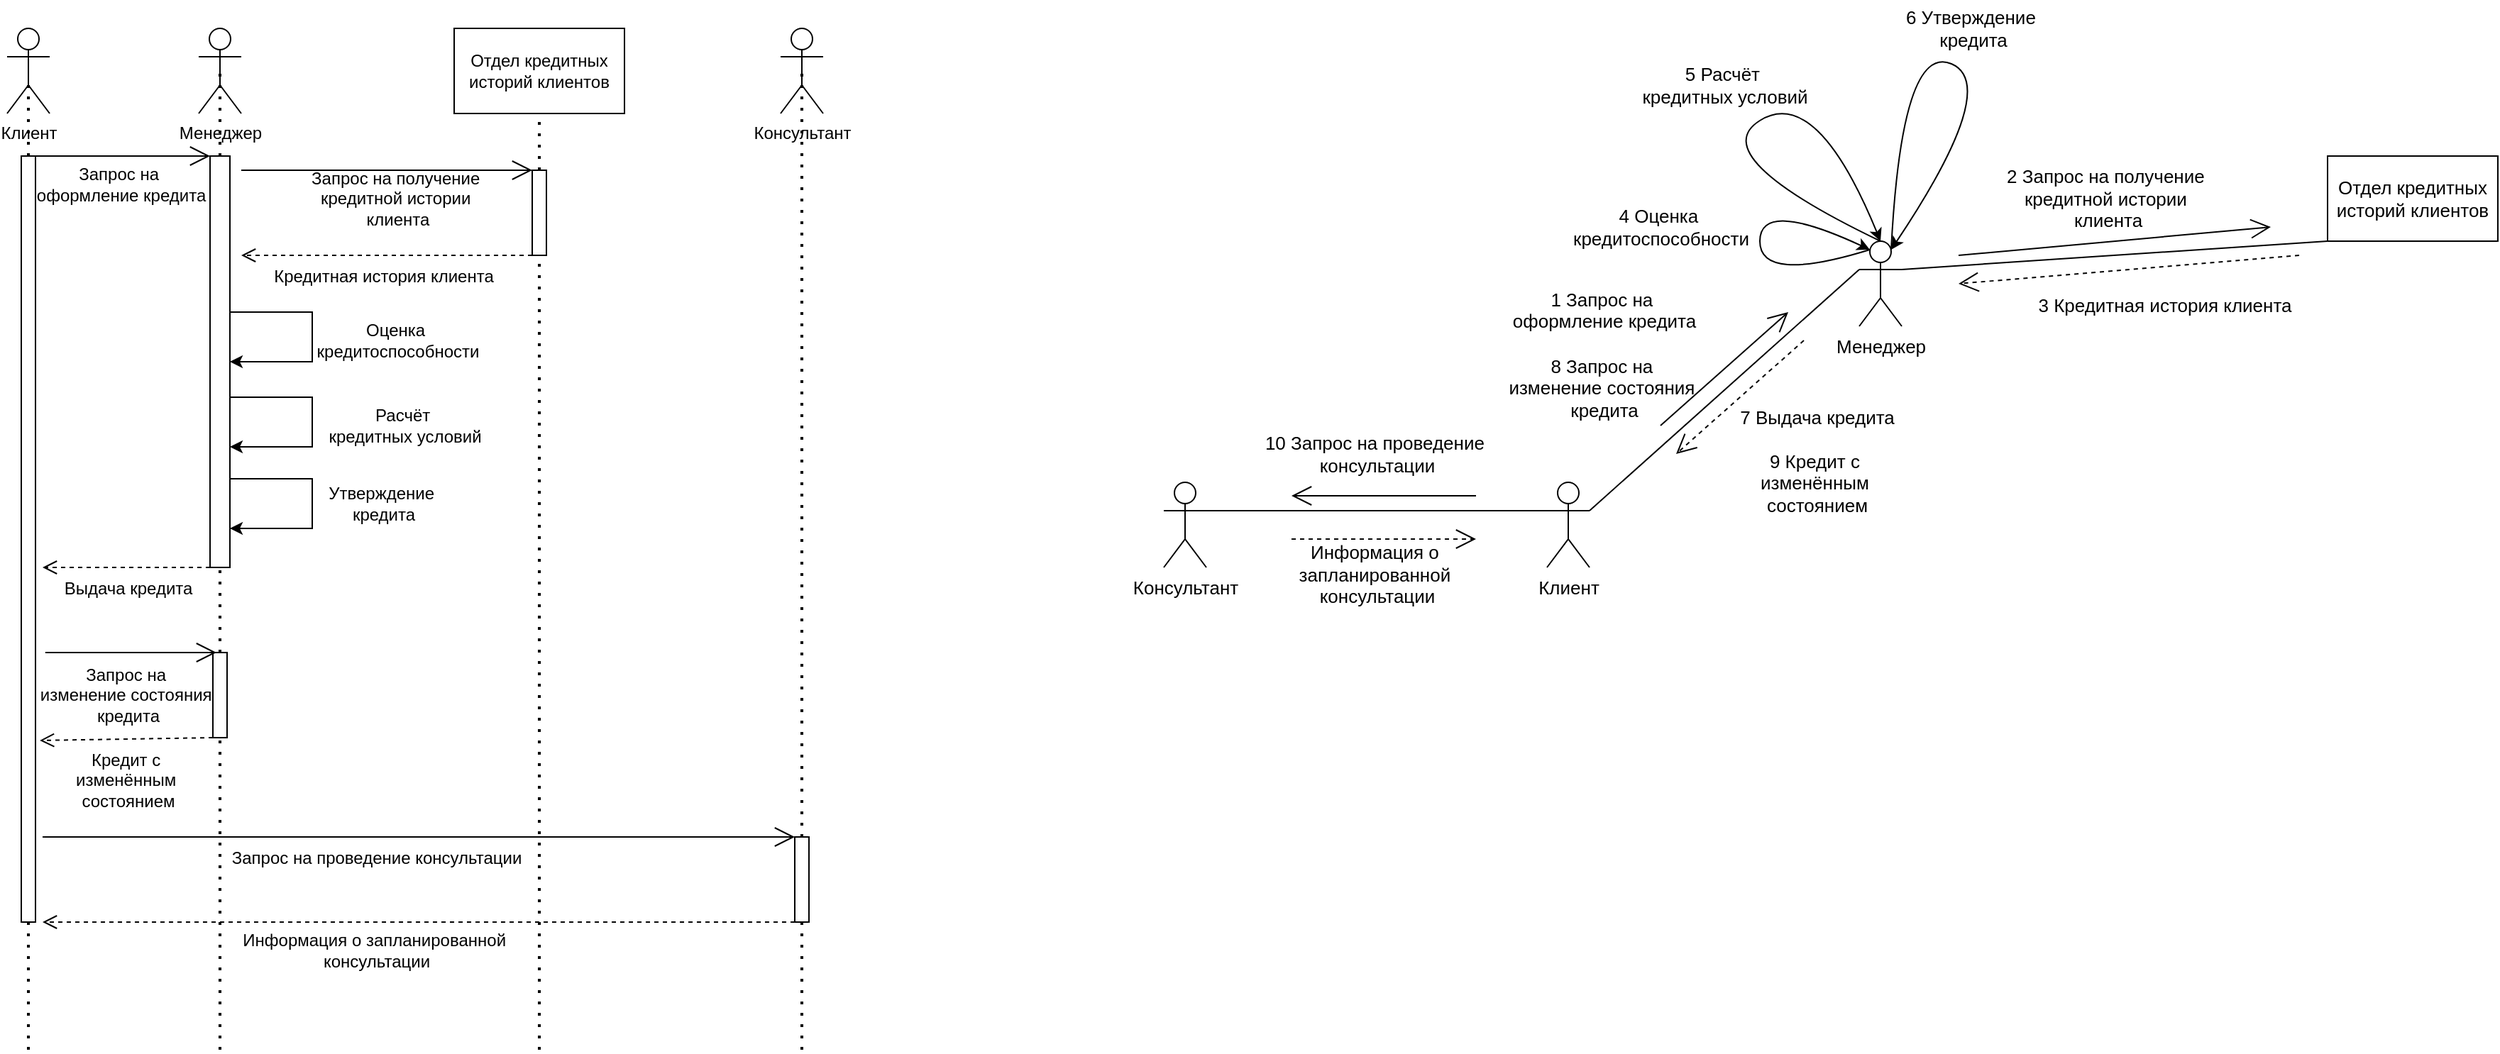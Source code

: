 <mxfile version="24.0.7" type="device">
  <diagram name="Страница 1" id="HlI3dwkvkYv4sju7Trsw">
    <mxGraphModel dx="1562" dy="846" grid="1" gridSize="10" guides="1" tooltips="1" connect="1" arrows="1" fold="1" page="1" pageScale="1" pageWidth="827" pageHeight="1169" background="#ffffff" math="0" shadow="0">
      <root>
        <mxCell id="0" />
        <mxCell id="1" parent="0" />
        <mxCell id="m7j-Caoz4gsnY-U6FhUT-2" value="Клиент" style="shape=umlActor;verticalLabelPosition=bottom;verticalAlign=top;html=1;outlineConnect=0;" vertex="1" parent="1">
          <mxGeometry x="65" y="40" width="30" height="60" as="geometry" />
        </mxCell>
        <mxCell id="m7j-Caoz4gsnY-U6FhUT-4" value="" style="endArrow=none;dashed=1;html=1;dashPattern=1 3;strokeWidth=2;rounded=0;" edge="1" parent="1" source="m7j-Caoz4gsnY-U6FhUT-8">
          <mxGeometry width="50" height="50" relative="1" as="geometry">
            <mxPoint x="80" y="640" as="sourcePoint" />
            <mxPoint x="80" y="80" as="targetPoint" />
          </mxGeometry>
        </mxCell>
        <mxCell id="m7j-Caoz4gsnY-U6FhUT-5" value="Менеджер" style="shape=umlActor;verticalLabelPosition=bottom;verticalAlign=top;html=1;outlineConnect=0;" vertex="1" parent="1">
          <mxGeometry x="200" y="40" width="30" height="60" as="geometry" />
        </mxCell>
        <mxCell id="m7j-Caoz4gsnY-U6FhUT-6" value="" style="endArrow=none;dashed=1;html=1;dashPattern=1 3;strokeWidth=2;rounded=0;entryX=0.5;entryY=0.5;entryDx=0;entryDy=0;entryPerimeter=0;" edge="1" parent="1" source="m7j-Caoz4gsnY-U6FhUT-1" target="m7j-Caoz4gsnY-U6FhUT-5">
          <mxGeometry width="50" height="50" relative="1" as="geometry">
            <mxPoint x="215" y="640" as="sourcePoint" />
            <mxPoint x="440" y="350" as="targetPoint" />
          </mxGeometry>
        </mxCell>
        <mxCell id="m7j-Caoz4gsnY-U6FhUT-7" value="" style="endArrow=none;dashed=1;html=1;dashPattern=1 3;strokeWidth=2;rounded=0;entryX=0.5;entryY=0.5;entryDx=0;entryDy=0;entryPerimeter=0;" edge="1" parent="1" source="m7j-Caoz4gsnY-U6FhUT-29" target="m7j-Caoz4gsnY-U6FhUT-1">
          <mxGeometry width="50" height="50" relative="1" as="geometry">
            <mxPoint x="215" y="640" as="sourcePoint" />
            <mxPoint x="215" y="70" as="targetPoint" />
          </mxGeometry>
        </mxCell>
        <mxCell id="m7j-Caoz4gsnY-U6FhUT-1" value="" style="rounded=0;whiteSpace=wrap;html=1;" vertex="1" parent="1">
          <mxGeometry x="208" y="130" width="14" height="290" as="geometry" />
        </mxCell>
        <mxCell id="m7j-Caoz4gsnY-U6FhUT-9" value="" style="endArrow=none;dashed=1;html=1;dashPattern=1 3;strokeWidth=2;rounded=0;" edge="1" parent="1" target="m7j-Caoz4gsnY-U6FhUT-8">
          <mxGeometry width="50" height="50" relative="1" as="geometry">
            <mxPoint x="80" y="760" as="sourcePoint" />
            <mxPoint x="80" y="80" as="targetPoint" />
          </mxGeometry>
        </mxCell>
        <mxCell id="m7j-Caoz4gsnY-U6FhUT-8" value="" style="rounded=0;whiteSpace=wrap;html=1;" vertex="1" parent="1">
          <mxGeometry x="75" y="130" width="10" height="540" as="geometry" />
        </mxCell>
        <mxCell id="m7j-Caoz4gsnY-U6FhUT-11" value="&lt;div&gt;Запрос на&amp;nbsp;&lt;/div&gt;&lt;div&gt;оформление кредита&lt;/div&gt;" style="text;html=1;align=center;verticalAlign=middle;resizable=0;points=[];autosize=1;strokeColor=none;fillColor=none;" vertex="1" parent="1">
          <mxGeometry x="75" y="130" width="140" height="40" as="geometry" />
        </mxCell>
        <mxCell id="m7j-Caoz4gsnY-U6FhUT-12" value="" style="endArrow=classic;html=1;rounded=0;exitX=1;exitY=0.25;exitDx=0;exitDy=0;entryX=1;entryY=0.5;entryDx=0;entryDy=0;" edge="1" parent="1">
          <mxGeometry width="50" height="50" relative="1" as="geometry">
            <mxPoint x="222" y="240" as="sourcePoint" />
            <mxPoint x="222" y="275" as="targetPoint" />
            <Array as="points">
              <mxPoint x="280" y="240" />
              <mxPoint x="280" y="275" />
            </Array>
          </mxGeometry>
        </mxCell>
        <mxCell id="m7j-Caoz4gsnY-U6FhUT-14" value="Отдел кредитных историй клиентов" style="rounded=0;whiteSpace=wrap;html=1;" vertex="1" parent="1">
          <mxGeometry x="380" y="40" width="120" height="60" as="geometry" />
        </mxCell>
        <mxCell id="m7j-Caoz4gsnY-U6FhUT-15" value="" style="endArrow=none;dashed=1;html=1;dashPattern=1 3;strokeWidth=2;rounded=0;entryX=0.5;entryY=1;entryDx=0;entryDy=0;" edge="1" parent="1" source="m7j-Caoz4gsnY-U6FhUT-16" target="m7j-Caoz4gsnY-U6FhUT-14">
          <mxGeometry width="50" height="50" relative="1" as="geometry">
            <mxPoint x="440" y="640" as="sourcePoint" />
            <mxPoint x="480" y="370" as="targetPoint" />
          </mxGeometry>
        </mxCell>
        <mxCell id="m7j-Caoz4gsnY-U6FhUT-17" value="" style="endArrow=none;dashed=1;html=1;dashPattern=1 3;strokeWidth=2;rounded=0;entryX=0.5;entryY=1;entryDx=0;entryDy=0;" edge="1" parent="1" target="m7j-Caoz4gsnY-U6FhUT-16">
          <mxGeometry width="50" height="50" relative="1" as="geometry">
            <mxPoint x="440" y="760" as="sourcePoint" />
            <mxPoint x="440" y="100" as="targetPoint" />
          </mxGeometry>
        </mxCell>
        <mxCell id="m7j-Caoz4gsnY-U6FhUT-16" value="" style="rounded=0;whiteSpace=wrap;html=1;" vertex="1" parent="1">
          <mxGeometry x="435" y="140" width="10" height="60" as="geometry" />
        </mxCell>
        <mxCell id="m7j-Caoz4gsnY-U6FhUT-19" value="&lt;div&gt;Запрос на получение&amp;nbsp;&lt;/div&gt;&lt;div&gt;кредитной истории&amp;nbsp;&lt;/div&gt;&lt;div&gt;клиента&lt;/div&gt;" style="text;html=1;align=center;verticalAlign=middle;resizable=0;points=[];autosize=1;strokeColor=none;fillColor=none;" vertex="1" parent="1">
          <mxGeometry x="270" y="130" width="140" height="60" as="geometry" />
        </mxCell>
        <mxCell id="m7j-Caoz4gsnY-U6FhUT-20" value="" style="endArrow=open;endFill=1;endSize=12;html=1;rounded=0;entryX=0;entryY=0;entryDx=0;entryDy=0;exitX=1;exitY=0;exitDx=0;exitDy=0;" edge="1" parent="1" source="m7j-Caoz4gsnY-U6FhUT-8" target="m7j-Caoz4gsnY-U6FhUT-1">
          <mxGeometry width="160" relative="1" as="geometry">
            <mxPoint x="330" y="390" as="sourcePoint" />
            <mxPoint x="490" y="390" as="targetPoint" />
          </mxGeometry>
        </mxCell>
        <mxCell id="m7j-Caoz4gsnY-U6FhUT-21" value="" style="endArrow=open;endFill=1;endSize=12;html=1;rounded=0;entryX=0;entryY=0;entryDx=0;entryDy=0;" edge="1" parent="1" target="m7j-Caoz4gsnY-U6FhUT-16">
          <mxGeometry width="160" relative="1" as="geometry">
            <mxPoint x="230" y="140" as="sourcePoint" />
            <mxPoint x="490" y="390" as="targetPoint" />
          </mxGeometry>
        </mxCell>
        <mxCell id="m7j-Caoz4gsnY-U6FhUT-22" value="" style="html=1;verticalAlign=bottom;endArrow=open;dashed=1;endSize=8;curved=0;rounded=0;exitX=0;exitY=1;exitDx=0;exitDy=0;" edge="1" parent="1" source="m7j-Caoz4gsnY-U6FhUT-16">
          <mxGeometry x="-0.017" y="20" relative="1" as="geometry">
            <mxPoint x="450" y="390" as="sourcePoint" />
            <mxPoint x="230" y="200" as="targetPoint" />
            <mxPoint as="offset" />
          </mxGeometry>
        </mxCell>
        <mxCell id="m7j-Caoz4gsnY-U6FhUT-23" value="&lt;div&gt;Оценка&amp;nbsp;&lt;/div&gt;&lt;div&gt;кредитоспособности&lt;/div&gt;" style="text;html=1;align=center;verticalAlign=middle;resizable=0;points=[];autosize=1;strokeColor=none;fillColor=none;" vertex="1" parent="1">
          <mxGeometry x="270" y="240" width="140" height="40" as="geometry" />
        </mxCell>
        <mxCell id="m7j-Caoz4gsnY-U6FhUT-24" value="" style="endArrow=classic;html=1;rounded=0;exitX=1;exitY=0.25;exitDx=0;exitDy=0;entryX=1;entryY=0.5;entryDx=0;entryDy=0;" edge="1" parent="1">
          <mxGeometry width="50" height="50" relative="1" as="geometry">
            <mxPoint x="222" y="300" as="sourcePoint" />
            <mxPoint x="222" y="335" as="targetPoint" />
            <Array as="points">
              <mxPoint x="280" y="300" />
              <mxPoint x="280" y="335" />
            </Array>
          </mxGeometry>
        </mxCell>
        <mxCell id="m7j-Caoz4gsnY-U6FhUT-25" value="&lt;div&gt;Расчёт&amp;nbsp;&lt;/div&gt;&lt;div&gt;кредитных условий&lt;/div&gt;" style="text;html=1;align=center;verticalAlign=middle;resizable=0;points=[];autosize=1;strokeColor=none;fillColor=none;" vertex="1" parent="1">
          <mxGeometry x="280" y="300" width="130" height="40" as="geometry" />
        </mxCell>
        <mxCell id="m7j-Caoz4gsnY-U6FhUT-26" value="" style="endArrow=classic;html=1;rounded=0;exitX=1;exitY=0.25;exitDx=0;exitDy=0;entryX=1;entryY=0.5;entryDx=0;entryDy=0;" edge="1" parent="1">
          <mxGeometry width="50" height="50" relative="1" as="geometry">
            <mxPoint x="222" y="357.5" as="sourcePoint" />
            <mxPoint x="222" y="392.5" as="targetPoint" />
            <Array as="points">
              <mxPoint x="280" y="357.5" />
              <mxPoint x="280" y="392.5" />
            </Array>
          </mxGeometry>
        </mxCell>
        <mxCell id="m7j-Caoz4gsnY-U6FhUT-27" value="&lt;div&gt;Утверждение&amp;nbsp;&lt;/div&gt;&lt;div&gt;кредита&lt;/div&gt;" style="text;html=1;align=center;verticalAlign=middle;resizable=0;points=[];autosize=1;strokeColor=none;fillColor=none;" vertex="1" parent="1">
          <mxGeometry x="280" y="355" width="100" height="40" as="geometry" />
        </mxCell>
        <mxCell id="m7j-Caoz4gsnY-U6FhUT-28" value="" style="html=1;verticalAlign=bottom;endArrow=open;dashed=1;endSize=8;curved=0;rounded=0;exitX=0;exitY=1;exitDx=0;exitDy=0;" edge="1" parent="1" source="m7j-Caoz4gsnY-U6FhUT-1">
          <mxGeometry x="-0.049" y="20" relative="1" as="geometry">
            <mxPoint x="450" y="390" as="sourcePoint" />
            <mxPoint x="90" y="420" as="targetPoint" />
            <mxPoint as="offset" />
          </mxGeometry>
        </mxCell>
        <mxCell id="m7j-Caoz4gsnY-U6FhUT-30" value="" style="endArrow=none;dashed=1;html=1;dashPattern=1 3;strokeWidth=2;rounded=0;entryX=0.5;entryY=0.5;entryDx=0;entryDy=0;entryPerimeter=0;" edge="1" parent="1" target="m7j-Caoz4gsnY-U6FhUT-29">
          <mxGeometry width="50" height="50" relative="1" as="geometry">
            <mxPoint x="215" y="760" as="sourcePoint" />
            <mxPoint x="215" y="275" as="targetPoint" />
          </mxGeometry>
        </mxCell>
        <mxCell id="m7j-Caoz4gsnY-U6FhUT-29" value="" style="rounded=0;whiteSpace=wrap;html=1;" vertex="1" parent="1">
          <mxGeometry x="210" y="480" width="10" height="60" as="geometry" />
        </mxCell>
        <mxCell id="m7j-Caoz4gsnY-U6FhUT-31" value="" style="endArrow=open;endFill=1;endSize=12;html=1;rounded=0;entryX=0.25;entryY=0;entryDx=0;entryDy=0;exitX=0.113;exitY=0;exitDx=0;exitDy=0;exitPerimeter=0;" edge="1" parent="1" source="m7j-Caoz4gsnY-U6FhUT-32" target="m7j-Caoz4gsnY-U6FhUT-29">
          <mxGeometry width="160" relative="1" as="geometry">
            <mxPoint x="330" y="390" as="sourcePoint" />
            <mxPoint x="490" y="390" as="targetPoint" />
          </mxGeometry>
        </mxCell>
        <mxCell id="m7j-Caoz4gsnY-U6FhUT-32" value="&lt;div&gt;Запрос на&amp;nbsp;&lt;/div&gt;&lt;div&gt;изменение состояния&amp;nbsp;&lt;/div&gt;&lt;div&gt;кредита&lt;/div&gt;" style="text;html=1;align=center;verticalAlign=middle;resizable=0;points=[];autosize=1;strokeColor=none;fillColor=none;" vertex="1" parent="1">
          <mxGeometry x="75" y="480" width="150" height="60" as="geometry" />
        </mxCell>
        <mxCell id="m7j-Caoz4gsnY-U6FhUT-33" value="" style="html=1;verticalAlign=bottom;endArrow=open;dashed=1;endSize=8;curved=0;rounded=0;exitX=0;exitY=1;exitDx=0;exitDy=0;entryX=0.087;entryY=1.033;entryDx=0;entryDy=0;entryPerimeter=0;" edge="1" parent="1" source="m7j-Caoz4gsnY-U6FhUT-29" target="m7j-Caoz4gsnY-U6FhUT-32">
          <mxGeometry x="0.001" y="30" relative="1" as="geometry">
            <mxPoint x="450" y="390" as="sourcePoint" />
            <mxPoint x="370" y="390" as="targetPoint" />
            <mxPoint as="offset" />
          </mxGeometry>
        </mxCell>
        <mxCell id="m7j-Caoz4gsnY-U6FhUT-34" value="&lt;div&gt;Кредит с&amp;nbsp;&lt;/div&gt;&lt;div&gt;изменённым&amp;nbsp;&lt;/div&gt;&lt;div&gt;состоянием&lt;/div&gt;" style="text;html=1;align=center;verticalAlign=middle;resizable=0;points=[];autosize=1;strokeColor=none;fillColor=none;" vertex="1" parent="1">
          <mxGeometry x="100" y="540" width="100" height="60" as="geometry" />
        </mxCell>
        <mxCell id="m7j-Caoz4gsnY-U6FhUT-35" value="Консультант" style="shape=umlActor;verticalLabelPosition=bottom;verticalAlign=top;html=1;outlineConnect=0;" vertex="1" parent="1">
          <mxGeometry x="610" y="40" width="30" height="60" as="geometry" />
        </mxCell>
        <mxCell id="m7j-Caoz4gsnY-U6FhUT-36" value="" style="endArrow=none;dashed=1;html=1;dashPattern=1 3;strokeWidth=2;rounded=0;entryX=0.5;entryY=0.5;entryDx=0;entryDy=0;entryPerimeter=0;" edge="1" parent="1" source="m7j-Caoz4gsnY-U6FhUT-37" target="m7j-Caoz4gsnY-U6FhUT-35">
          <mxGeometry width="50" height="50" relative="1" as="geometry">
            <mxPoint x="625" y="760" as="sourcePoint" />
            <mxPoint x="440" y="370" as="targetPoint" />
          </mxGeometry>
        </mxCell>
        <mxCell id="m7j-Caoz4gsnY-U6FhUT-38" value="" style="endArrow=none;dashed=1;html=1;dashPattern=1 3;strokeWidth=2;rounded=0;entryX=0.5;entryY=0.5;entryDx=0;entryDy=0;entryPerimeter=0;" edge="1" parent="1" target="m7j-Caoz4gsnY-U6FhUT-37">
          <mxGeometry width="50" height="50" relative="1" as="geometry">
            <mxPoint x="625" y="760" as="sourcePoint" />
            <mxPoint x="625" y="70" as="targetPoint" />
          </mxGeometry>
        </mxCell>
        <mxCell id="m7j-Caoz4gsnY-U6FhUT-37" value="" style="rounded=0;whiteSpace=wrap;html=1;" vertex="1" parent="1">
          <mxGeometry x="620" y="610" width="10" height="60" as="geometry" />
        </mxCell>
        <mxCell id="m7j-Caoz4gsnY-U6FhUT-39" value="" style="endArrow=open;endFill=1;endSize=12;html=1;rounded=0;entryX=0;entryY=0;entryDx=0;entryDy=0;" edge="1" parent="1" target="m7j-Caoz4gsnY-U6FhUT-37">
          <mxGeometry width="160" relative="1" as="geometry">
            <mxPoint x="90" y="610" as="sourcePoint" />
            <mxPoint x="490" y="390" as="targetPoint" />
          </mxGeometry>
        </mxCell>
        <mxCell id="m7j-Caoz4gsnY-U6FhUT-40" value="Запрос на проведение консультации" style="text;html=1;align=center;verticalAlign=middle;resizable=0;points=[];autosize=1;strokeColor=none;fillColor=none;" vertex="1" parent="1">
          <mxGeometry x="215" y="610" width="220" height="30" as="geometry" />
        </mxCell>
        <mxCell id="m7j-Caoz4gsnY-U6FhUT-41" value="" style="html=1;verticalAlign=bottom;endArrow=open;dashed=1;endSize=8;curved=0;rounded=0;exitX=0;exitY=1;exitDx=0;exitDy=0;" edge="1" parent="1" source="m7j-Caoz4gsnY-U6FhUT-37">
          <mxGeometry relative="1" as="geometry">
            <mxPoint x="450" y="390" as="sourcePoint" />
            <mxPoint x="90" y="670" as="targetPoint" />
          </mxGeometry>
        </mxCell>
        <mxCell id="m7j-Caoz4gsnY-U6FhUT-43" value="&lt;div&gt;Информация о запланированной&amp;nbsp;&lt;/div&gt;&lt;div&gt;консультации&lt;/div&gt;" style="text;html=1;align=center;verticalAlign=middle;resizable=0;points=[];autosize=1;strokeColor=none;fillColor=none;" vertex="1" parent="1">
          <mxGeometry x="220" y="670" width="210" height="40" as="geometry" />
        </mxCell>
        <mxCell id="m7j-Caoz4gsnY-U6FhUT-44" value="Клиент" style="shape=umlActor;verticalLabelPosition=bottom;verticalAlign=top;html=1;outlineConnect=0;fontSize=13;" vertex="1" parent="1">
          <mxGeometry x="1150" y="360" width="30" height="60" as="geometry" />
        </mxCell>
        <mxCell id="m7j-Caoz4gsnY-U6FhUT-45" value="Менеджер" style="shape=umlActor;verticalLabelPosition=bottom;verticalAlign=top;html=1;outlineConnect=0;fontSize=13;" vertex="1" parent="1">
          <mxGeometry x="1370" y="190" width="30" height="60" as="geometry" />
        </mxCell>
        <mxCell id="m7j-Caoz4gsnY-U6FhUT-46" value="" style="endArrow=none;html=1;rounded=0;exitX=1;exitY=0.333;exitDx=0;exitDy=0;exitPerimeter=0;entryX=0;entryY=0.333;entryDx=0;entryDy=0;entryPerimeter=0;fontSize=13;" edge="1" parent="1" source="m7j-Caoz4gsnY-U6FhUT-44" target="m7j-Caoz4gsnY-U6FhUT-45">
          <mxGeometry width="50" height="50" relative="1" as="geometry">
            <mxPoint x="820" y="220" as="sourcePoint" />
            <mxPoint x="870" y="170" as="targetPoint" />
          </mxGeometry>
        </mxCell>
        <mxCell id="m7j-Caoz4gsnY-U6FhUT-48" value="" style="endArrow=open;endFill=1;endSize=12;html=1;rounded=0;fontSize=13;" edge="1" parent="1">
          <mxGeometry width="160" relative="1" as="geometry">
            <mxPoint x="1230" y="320" as="sourcePoint" />
            <mxPoint x="1320" y="240" as="targetPoint" />
          </mxGeometry>
        </mxCell>
        <mxCell id="m7j-Caoz4gsnY-U6FhUT-50" value="" style="endArrow=open;endFill=1;endSize=12;html=1;rounded=0;dashed=1;fontSize=13;" edge="1" parent="1">
          <mxGeometry width="160" relative="1" as="geometry">
            <mxPoint x="1331" y="260" as="sourcePoint" />
            <mxPoint x="1241" y="340" as="targetPoint" />
          </mxGeometry>
        </mxCell>
        <mxCell id="m7j-Caoz4gsnY-U6FhUT-52" value="1 Запрос на&amp;nbsp;&lt;div style=&quot;font-size: 13px;&quot;&gt;оформление кредита&lt;/div&gt;&lt;div style=&quot;font-size: 13px;&quot;&gt;&lt;br style=&quot;font-size: 13px;&quot;&gt;&lt;/div&gt;&lt;div style=&quot;font-size: 13px;&quot;&gt;8 Запрос на&amp;nbsp;&lt;/div&gt;&lt;div style=&quot;font-size: 13px;&quot;&gt;изменение состояния&amp;nbsp;&lt;/div&gt;&lt;div style=&quot;font-size: 13px;&quot;&gt;кредита&lt;/div&gt;" style="text;html=1;align=center;verticalAlign=middle;resizable=0;points=[];autosize=1;strokeColor=none;fillColor=none;fontSize=13;" vertex="1" parent="1">
          <mxGeometry x="1110" y="215" width="160" height="110" as="geometry" />
        </mxCell>
        <mxCell id="m7j-Caoz4gsnY-U6FhUT-54" value="Выдача кредита" style="text;html=1;align=center;verticalAlign=middle;resizable=0;points=[];autosize=1;strokeColor=none;fillColor=none;" vertex="1" parent="1">
          <mxGeometry x="95" y="420" width="110" height="30" as="geometry" />
        </mxCell>
        <mxCell id="m7j-Caoz4gsnY-U6FhUT-55" value="&lt;div style=&quot;font-size: 13px;&quot;&gt;7 Выдача кредита&lt;/div&gt;&lt;div style=&quot;font-size: 13px;&quot;&gt;&lt;br style=&quot;font-size: 13px;&quot;&gt;&lt;/div&gt;9 Кредит с&amp;nbsp;&lt;div style=&quot;font-size: 13px;&quot;&gt;изменённым&amp;nbsp;&lt;/div&gt;&lt;div style=&quot;font-size: 13px;&quot;&gt;состоянием&lt;/div&gt;" style="text;html=1;align=center;verticalAlign=middle;resizable=0;points=[];autosize=1;strokeColor=none;fillColor=none;fontSize=13;" vertex="1" parent="1">
          <mxGeometry x="1275" y="300" width="130" height="90" as="geometry" />
        </mxCell>
        <mxCell id="m7j-Caoz4gsnY-U6FhUT-56" value="Отдел кредитных историй клиентов" style="rounded=0;whiteSpace=wrap;html=1;fontSize=13;" vertex="1" parent="1">
          <mxGeometry x="1700" y="130" width="120" height="60" as="geometry" />
        </mxCell>
        <mxCell id="m7j-Caoz4gsnY-U6FhUT-57" value="" style="endArrow=none;html=1;rounded=0;exitX=1;exitY=0.333;exitDx=0;exitDy=0;exitPerimeter=0;entryX=0;entryY=1;entryDx=0;entryDy=0;fontSize=13;" edge="1" parent="1" source="m7j-Caoz4gsnY-U6FhUT-45" target="m7j-Caoz4gsnY-U6FhUT-56">
          <mxGeometry width="50" height="50" relative="1" as="geometry">
            <mxPoint x="820" y="410" as="sourcePoint" />
            <mxPoint x="870" y="360" as="targetPoint" />
          </mxGeometry>
        </mxCell>
        <mxCell id="m7j-Caoz4gsnY-U6FhUT-59" value="" style="endArrow=open;endFill=1;endSize=12;html=1;rounded=0;fontSize=13;" edge="1" parent="1">
          <mxGeometry width="160" relative="1" as="geometry">
            <mxPoint x="1440" y="200" as="sourcePoint" />
            <mxPoint x="1660" y="180" as="targetPoint" />
          </mxGeometry>
        </mxCell>
        <mxCell id="m7j-Caoz4gsnY-U6FhUT-60" value="2 Запрос на получение&amp;nbsp;&lt;div style=&quot;font-size: 13px;&quot;&gt;кредитной истории&amp;nbsp;&lt;/div&gt;&lt;div style=&quot;font-size: 13px;&quot;&gt;клиента&lt;/div&gt;" style="text;html=1;align=center;verticalAlign=middle;resizable=0;points=[];autosize=1;strokeColor=none;fillColor=none;fontSize=13;" vertex="1" parent="1">
          <mxGeometry x="1460" y="130" width="170" height="60" as="geometry" />
        </mxCell>
        <mxCell id="m7j-Caoz4gsnY-U6FhUT-61" value="" style="endArrow=open;endFill=1;endSize=12;html=1;rounded=0;dashed=1;fontSize=13;" edge="1" parent="1">
          <mxGeometry width="160" relative="1" as="geometry">
            <mxPoint x="1680" y="200" as="sourcePoint" />
            <mxPoint x="1440" y="220" as="targetPoint" />
          </mxGeometry>
        </mxCell>
        <mxCell id="m7j-Caoz4gsnY-U6FhUT-62" value="Кредитная история клиента" style="text;html=1;align=center;verticalAlign=middle;resizable=0;points=[];autosize=1;strokeColor=none;fillColor=none;" vertex="1" parent="1">
          <mxGeometry x="240" y="200" width="180" height="30" as="geometry" />
        </mxCell>
        <mxCell id="m7j-Caoz4gsnY-U6FhUT-63" value="3 Кредитная история клиента" style="text;html=1;align=center;verticalAlign=middle;resizable=0;points=[];autosize=1;strokeColor=none;fillColor=none;fontSize=13;" vertex="1" parent="1">
          <mxGeometry x="1485" y="220" width="200" height="30" as="geometry" />
        </mxCell>
        <mxCell id="m7j-Caoz4gsnY-U6FhUT-64" value="" style="curved=1;endArrow=classic;html=1;rounded=0;exitX=0.25;exitY=0.1;exitDx=0;exitDy=0;exitPerimeter=0;entryX=0.25;entryY=0.1;entryDx=0;entryDy=0;entryPerimeter=0;fontSize=13;" edge="1" parent="1" source="m7j-Caoz4gsnY-U6FhUT-45" target="m7j-Caoz4gsnY-U6FhUT-45">
          <mxGeometry width="50" height="50" relative="1" as="geometry">
            <mxPoint x="1320" y="130" as="sourcePoint" />
            <mxPoint x="1380" y="180" as="targetPoint" />
            <Array as="points">
              <mxPoint x="1300" y="220" />
              <mxPoint x="1300" y="160" />
            </Array>
          </mxGeometry>
        </mxCell>
        <mxCell id="m7j-Caoz4gsnY-U6FhUT-65" value="4 Оценка&amp;nbsp;&lt;div style=&quot;font-size: 13px;&quot;&gt;кредитоспособности&lt;/div&gt;" style="text;html=1;align=center;verticalAlign=middle;resizable=0;points=[];autosize=1;strokeColor=none;fillColor=none;fontSize=13;" vertex="1" parent="1">
          <mxGeometry x="1155" y="160" width="150" height="40" as="geometry" />
        </mxCell>
        <mxCell id="m7j-Caoz4gsnY-U6FhUT-66" value="" style="curved=1;endArrow=classic;html=1;rounded=0;exitX=0.5;exitY=0;exitDx=0;exitDy=0;exitPerimeter=0;entryX=0.5;entryY=0;entryDx=0;entryDy=0;entryPerimeter=0;fontSize=13;" edge="1" parent="1" source="m7j-Caoz4gsnY-U6FhUT-45" target="m7j-Caoz4gsnY-U6FhUT-45">
          <mxGeometry width="50" height="50" relative="1" as="geometry">
            <mxPoint x="1389" y="146" as="sourcePoint" />
            <mxPoint x="1420" y="140" as="targetPoint" />
            <Array as="points">
              <mxPoint x="1260" y="130" />
              <mxPoint x="1340" y="80" />
            </Array>
          </mxGeometry>
        </mxCell>
        <mxCell id="m7j-Caoz4gsnY-U6FhUT-67" value="5 Расчёт&amp;nbsp;&lt;div style=&quot;font-size: 13px;&quot;&gt;кредитных условий&lt;/div&gt;" style="text;html=1;align=center;verticalAlign=middle;resizable=0;points=[];autosize=1;strokeColor=none;fillColor=none;fontSize=13;" vertex="1" parent="1">
          <mxGeometry x="1205" y="60" width="140" height="40" as="geometry" />
        </mxCell>
        <mxCell id="m7j-Caoz4gsnY-U6FhUT-68" value="" style="curved=1;endArrow=classic;html=1;rounded=0;exitX=0.75;exitY=0.1;exitDx=0;exitDy=0;exitPerimeter=0;entryX=0.75;entryY=0.1;entryDx=0;entryDy=0;entryPerimeter=0;fontSize=13;" edge="1" parent="1" source="m7j-Caoz4gsnY-U6FhUT-45" target="m7j-Caoz4gsnY-U6FhUT-45">
          <mxGeometry width="50" height="50" relative="1" as="geometry">
            <mxPoint x="1465" y="150" as="sourcePoint" />
            <mxPoint x="1510" y="100" as="targetPoint" />
            <Array as="points">
              <mxPoint x="1400" y="50" />
              <mxPoint x="1470" y="80" />
            </Array>
          </mxGeometry>
        </mxCell>
        <mxCell id="m7j-Caoz4gsnY-U6FhUT-69" value="6 Утверждение&amp;nbsp;&lt;div style=&quot;font-size: 13px;&quot;&gt;кредита&lt;/div&gt;" style="text;html=1;align=center;verticalAlign=middle;resizable=0;points=[];autosize=1;strokeColor=none;fillColor=none;fontSize=13;" vertex="1" parent="1">
          <mxGeometry x="1390" y="20" width="120" height="40" as="geometry" />
        </mxCell>
        <mxCell id="m7j-Caoz4gsnY-U6FhUT-70" value="Консультант" style="shape=umlActor;verticalLabelPosition=bottom;verticalAlign=top;html=1;outlineConnect=0;fontSize=13;" vertex="1" parent="1">
          <mxGeometry x="880" y="360" width="30" height="60" as="geometry" />
        </mxCell>
        <mxCell id="m7j-Caoz4gsnY-U6FhUT-72" value="" style="endArrow=none;html=1;rounded=0;entryX=0;entryY=0.333;entryDx=0;entryDy=0;entryPerimeter=0;exitX=1;exitY=0.333;exitDx=0;exitDy=0;exitPerimeter=0;fontSize=13;" edge="1" parent="1" source="m7j-Caoz4gsnY-U6FhUT-70" target="m7j-Caoz4gsnY-U6FhUT-44">
          <mxGeometry width="50" height="50" relative="1" as="geometry">
            <mxPoint x="920" y="530" as="sourcePoint" />
            <mxPoint x="970" y="480" as="targetPoint" />
          </mxGeometry>
        </mxCell>
        <mxCell id="m7j-Caoz4gsnY-U6FhUT-73" value="" style="endArrow=open;endFill=1;endSize=12;html=1;rounded=0;fontSize=13;" edge="1" parent="1">
          <mxGeometry width="160" relative="1" as="geometry">
            <mxPoint x="1100" y="369.5" as="sourcePoint" />
            <mxPoint x="970" y="369.5" as="targetPoint" />
          </mxGeometry>
        </mxCell>
        <mxCell id="m7j-Caoz4gsnY-U6FhUT-74" value="10 Запрос на проведение&amp;nbsp;&lt;div style=&quot;font-size: 13px;&quot;&gt;консультации&lt;/div&gt;" style="text;html=1;align=center;verticalAlign=middle;resizable=0;points=[];autosize=1;strokeColor=none;fillColor=none;fontSize=13;" vertex="1" parent="1">
          <mxGeometry x="940" y="319.5" width="180" height="40" as="geometry" />
        </mxCell>
        <mxCell id="m7j-Caoz4gsnY-U6FhUT-75" value="" style="endArrow=open;endFill=1;endSize=12;html=1;rounded=0;dashed=1;fontSize=13;" edge="1" parent="1">
          <mxGeometry width="160" relative="1" as="geometry">
            <mxPoint x="970" y="400" as="sourcePoint" />
            <mxPoint x="1100" y="400" as="targetPoint" />
          </mxGeometry>
        </mxCell>
        <mxCell id="m7j-Caoz4gsnY-U6FhUT-76" value="&lt;div style=&quot;font-size: 13px;&quot;&gt;Информация о&amp;nbsp;&lt;/div&gt;&lt;div style=&quot;font-size: 13px;&quot;&gt;запланированной&amp;nbsp;&lt;/div&gt;&lt;div style=&quot;font-size: 13px;&quot;&gt;консультации&lt;/div&gt;" style="text;html=1;align=center;verticalAlign=middle;resizable=0;points=[];autosize=1;strokeColor=none;fillColor=none;fontSize=13;" vertex="1" parent="1">
          <mxGeometry x="965" y="395" width="130" height="60" as="geometry" />
        </mxCell>
      </root>
    </mxGraphModel>
  </diagram>
</mxfile>
